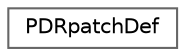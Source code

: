 digraph "Graphical Class Hierarchy"
{
 // LATEX_PDF_SIZE
  bgcolor="transparent";
  edge [fontname=Helvetica,fontsize=10,labelfontname=Helvetica,labelfontsize=10];
  node [fontname=Helvetica,fontsize=10,shape=box,height=0.2,width=0.4];
  rankdir="LR";
  Node0 [id="Node000000",label="PDRpatchDef",height=0.2,width=0.4,color="grey40", fillcolor="white", style="filled",URL="$classFoam_1_1PDRpatchDef.html",tooltip="Bookkeeping for patch definitions."];
}
